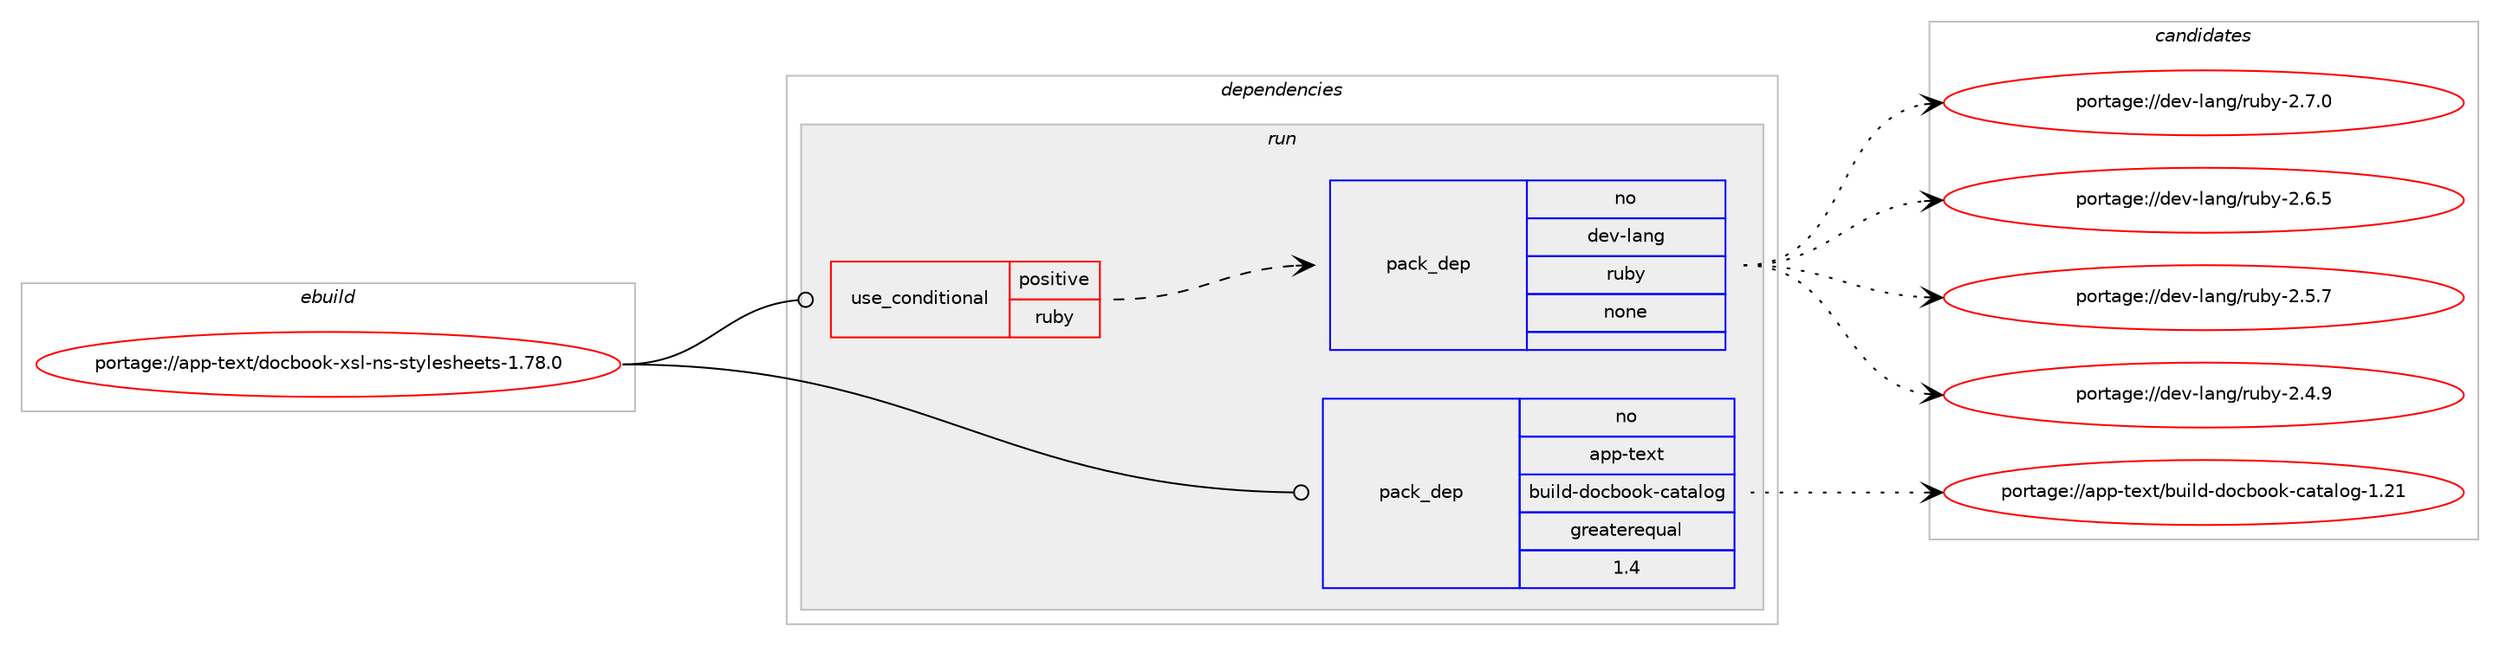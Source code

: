 digraph prolog {

# *************
# Graph options
# *************

newrank=true;
concentrate=true;
compound=true;
graph [rankdir=LR,fontname=Helvetica,fontsize=10,ranksep=1.5];#, ranksep=2.5, nodesep=0.2];
edge  [arrowhead=vee];
node  [fontname=Helvetica,fontsize=10];

# **********
# The ebuild
# **********

subgraph cluster_leftcol {
color=gray;
rank=same;
label=<<i>ebuild</i>>;
id [label="portage://app-text/docbook-xsl-ns-stylesheets-1.78.0", color=red, width=4, href="../app-text/docbook-xsl-ns-stylesheets-1.78.0.svg"];
}

# ****************
# The dependencies
# ****************

subgraph cluster_midcol {
color=gray;
label=<<i>dependencies</i>>;
subgraph cluster_compile {
fillcolor="#eeeeee";
style=filled;
label=<<i>compile</i>>;
}
subgraph cluster_compileandrun {
fillcolor="#eeeeee";
style=filled;
label=<<i>compile and run</i>>;
}
subgraph cluster_run {
fillcolor="#eeeeee";
style=filled;
label=<<i>run</i>>;
subgraph cond140499 {
dependency598243 [label=<<TABLE BORDER="0" CELLBORDER="1" CELLSPACING="0" CELLPADDING="4"><TR><TD ROWSPAN="3" CELLPADDING="10">use_conditional</TD></TR><TR><TD>positive</TD></TR><TR><TD>ruby</TD></TR></TABLE>>, shape=none, color=red];
subgraph pack449763 {
dependency598244 [label=<<TABLE BORDER="0" CELLBORDER="1" CELLSPACING="0" CELLPADDING="4" WIDTH="220"><TR><TD ROWSPAN="6" CELLPADDING="30">pack_dep</TD></TR><TR><TD WIDTH="110">no</TD></TR><TR><TD>dev-lang</TD></TR><TR><TD>ruby</TD></TR><TR><TD>none</TD></TR><TR><TD></TD></TR></TABLE>>, shape=none, color=blue];
}
dependency598243:e -> dependency598244:w [weight=20,style="dashed",arrowhead="vee"];
}
id:e -> dependency598243:w [weight=20,style="solid",arrowhead="odot"];
subgraph pack449764 {
dependency598245 [label=<<TABLE BORDER="0" CELLBORDER="1" CELLSPACING="0" CELLPADDING="4" WIDTH="220"><TR><TD ROWSPAN="6" CELLPADDING="30">pack_dep</TD></TR><TR><TD WIDTH="110">no</TD></TR><TR><TD>app-text</TD></TR><TR><TD>build-docbook-catalog</TD></TR><TR><TD>greaterequal</TD></TR><TR><TD>1.4</TD></TR></TABLE>>, shape=none, color=blue];
}
id:e -> dependency598245:w [weight=20,style="solid",arrowhead="odot"];
}
}

# **************
# The candidates
# **************

subgraph cluster_choices {
rank=same;
color=gray;
label=<<i>candidates</i>>;

subgraph choice449763 {
color=black;
nodesep=1;
choice10010111845108971101034711411798121455046554648 [label="portage://dev-lang/ruby-2.7.0", color=red, width=4,href="../dev-lang/ruby-2.7.0.svg"];
choice10010111845108971101034711411798121455046544653 [label="portage://dev-lang/ruby-2.6.5", color=red, width=4,href="../dev-lang/ruby-2.6.5.svg"];
choice10010111845108971101034711411798121455046534655 [label="portage://dev-lang/ruby-2.5.7", color=red, width=4,href="../dev-lang/ruby-2.5.7.svg"];
choice10010111845108971101034711411798121455046524657 [label="portage://dev-lang/ruby-2.4.9", color=red, width=4,href="../dev-lang/ruby-2.4.9.svg"];
dependency598244:e -> choice10010111845108971101034711411798121455046554648:w [style=dotted,weight="100"];
dependency598244:e -> choice10010111845108971101034711411798121455046544653:w [style=dotted,weight="100"];
dependency598244:e -> choice10010111845108971101034711411798121455046534655:w [style=dotted,weight="100"];
dependency598244:e -> choice10010111845108971101034711411798121455046524657:w [style=dotted,weight="100"];
}
subgraph choice449764 {
color=black;
nodesep=1;
choice97112112451161011201164798117105108100451001119998111111107459997116971081111034549465049 [label="portage://app-text/build-docbook-catalog-1.21", color=red, width=4,href="../app-text/build-docbook-catalog-1.21.svg"];
dependency598245:e -> choice97112112451161011201164798117105108100451001119998111111107459997116971081111034549465049:w [style=dotted,weight="100"];
}
}

}
